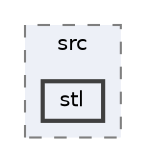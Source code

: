 digraph "engine/src/stl"
{
 // LATEX_PDF_SIZE
  bgcolor="transparent";
  edge [fontname=Helvetica,fontsize=10,labelfontname=Helvetica,labelfontsize=10];
  node [fontname=Helvetica,fontsize=10,shape=box,height=0.2,width=0.4];
  compound=true
  subgraph clusterdir_3d9126aa00c041bc0b8f859d1965a0f4 {
    graph [ bgcolor="#edf0f7", pencolor="grey50", label="src", fontname=Helvetica,fontsize=10 style="filled,dashed", URL="dir_3d9126aa00c041bc0b8f859d1965a0f4.html",tooltip=""]
  dir_19e277690a1829304e766a2009d3edd1 [label="stl", fillcolor="#edf0f7", color="grey25", style="filled,bold", URL="dir_19e277690a1829304e766a2009d3edd1.html",tooltip=""];
  }
}
